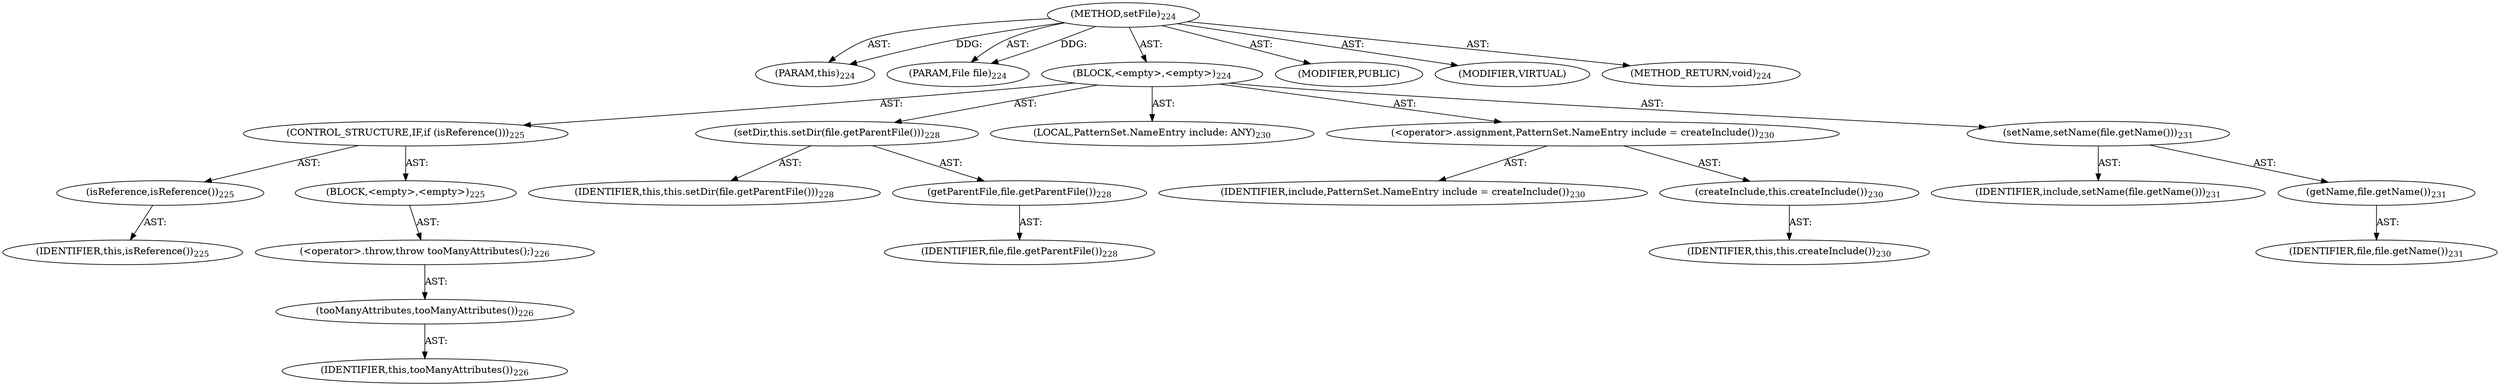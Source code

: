 digraph "setFile" {  
"111669149706" [label = <(METHOD,setFile)<SUB>224</SUB>> ]
"115964117000" [label = <(PARAM,this)<SUB>224</SUB>> ]
"115964117046" [label = <(PARAM,File file)<SUB>224</SUB>> ]
"25769803796" [label = <(BLOCK,&lt;empty&gt;,&lt;empty&gt;)<SUB>224</SUB>> ]
"47244640266" [label = <(CONTROL_STRUCTURE,IF,if (isReference()))<SUB>225</SUB>> ]
"30064771194" [label = <(isReference,isReference())<SUB>225</SUB>> ]
"68719476755" [label = <(IDENTIFIER,this,isReference())<SUB>225</SUB>> ]
"25769803797" [label = <(BLOCK,&lt;empty&gt;,&lt;empty&gt;)<SUB>225</SUB>> ]
"30064771195" [label = <(&lt;operator&gt;.throw,throw tooManyAttributes();)<SUB>226</SUB>> ]
"30064771196" [label = <(tooManyAttributes,tooManyAttributes())<SUB>226</SUB>> ]
"68719476756" [label = <(IDENTIFIER,this,tooManyAttributes())<SUB>226</SUB>> ]
"30064771197" [label = <(setDir,this.setDir(file.getParentFile()))<SUB>228</SUB>> ]
"68719476757" [label = <(IDENTIFIER,this,this.setDir(file.getParentFile()))<SUB>228</SUB>> ]
"30064771198" [label = <(getParentFile,file.getParentFile())<SUB>228</SUB>> ]
"68719476897" [label = <(IDENTIFIER,file,file.getParentFile())<SUB>228</SUB>> ]
"94489280513" [label = <(LOCAL,PatternSet.NameEntry include: ANY)<SUB>230</SUB>> ]
"30064771199" [label = <(&lt;operator&gt;.assignment,PatternSet.NameEntry include = createInclude())<SUB>230</SUB>> ]
"68719476898" [label = <(IDENTIFIER,include,PatternSet.NameEntry include = createInclude())<SUB>230</SUB>> ]
"30064771200" [label = <(createInclude,this.createInclude())<SUB>230</SUB>> ]
"68719476758" [label = <(IDENTIFIER,this,this.createInclude())<SUB>230</SUB>> ]
"30064771201" [label = <(setName,setName(file.getName()))<SUB>231</SUB>> ]
"68719476899" [label = <(IDENTIFIER,include,setName(file.getName()))<SUB>231</SUB>> ]
"30064771202" [label = <(getName,file.getName())<SUB>231</SUB>> ]
"68719476900" [label = <(IDENTIFIER,file,file.getName())<SUB>231</SUB>> ]
"133143986203" [label = <(MODIFIER,PUBLIC)> ]
"133143986204" [label = <(MODIFIER,VIRTUAL)> ]
"128849018890" [label = <(METHOD_RETURN,void)<SUB>224</SUB>> ]
  "111669149706" -> "115964117000"  [ label = "AST: "] 
  "111669149706" -> "115964117046"  [ label = "AST: "] 
  "111669149706" -> "25769803796"  [ label = "AST: "] 
  "111669149706" -> "133143986203"  [ label = "AST: "] 
  "111669149706" -> "133143986204"  [ label = "AST: "] 
  "111669149706" -> "128849018890"  [ label = "AST: "] 
  "25769803796" -> "47244640266"  [ label = "AST: "] 
  "25769803796" -> "30064771197"  [ label = "AST: "] 
  "25769803796" -> "94489280513"  [ label = "AST: "] 
  "25769803796" -> "30064771199"  [ label = "AST: "] 
  "25769803796" -> "30064771201"  [ label = "AST: "] 
  "47244640266" -> "30064771194"  [ label = "AST: "] 
  "47244640266" -> "25769803797"  [ label = "AST: "] 
  "30064771194" -> "68719476755"  [ label = "AST: "] 
  "25769803797" -> "30064771195"  [ label = "AST: "] 
  "30064771195" -> "30064771196"  [ label = "AST: "] 
  "30064771196" -> "68719476756"  [ label = "AST: "] 
  "30064771197" -> "68719476757"  [ label = "AST: "] 
  "30064771197" -> "30064771198"  [ label = "AST: "] 
  "30064771198" -> "68719476897"  [ label = "AST: "] 
  "30064771199" -> "68719476898"  [ label = "AST: "] 
  "30064771199" -> "30064771200"  [ label = "AST: "] 
  "30064771200" -> "68719476758"  [ label = "AST: "] 
  "30064771201" -> "68719476899"  [ label = "AST: "] 
  "30064771201" -> "30064771202"  [ label = "AST: "] 
  "30064771202" -> "68719476900"  [ label = "AST: "] 
  "111669149706" -> "115964117000"  [ label = "DDG: "] 
  "111669149706" -> "115964117046"  [ label = "DDG: "] 
}
